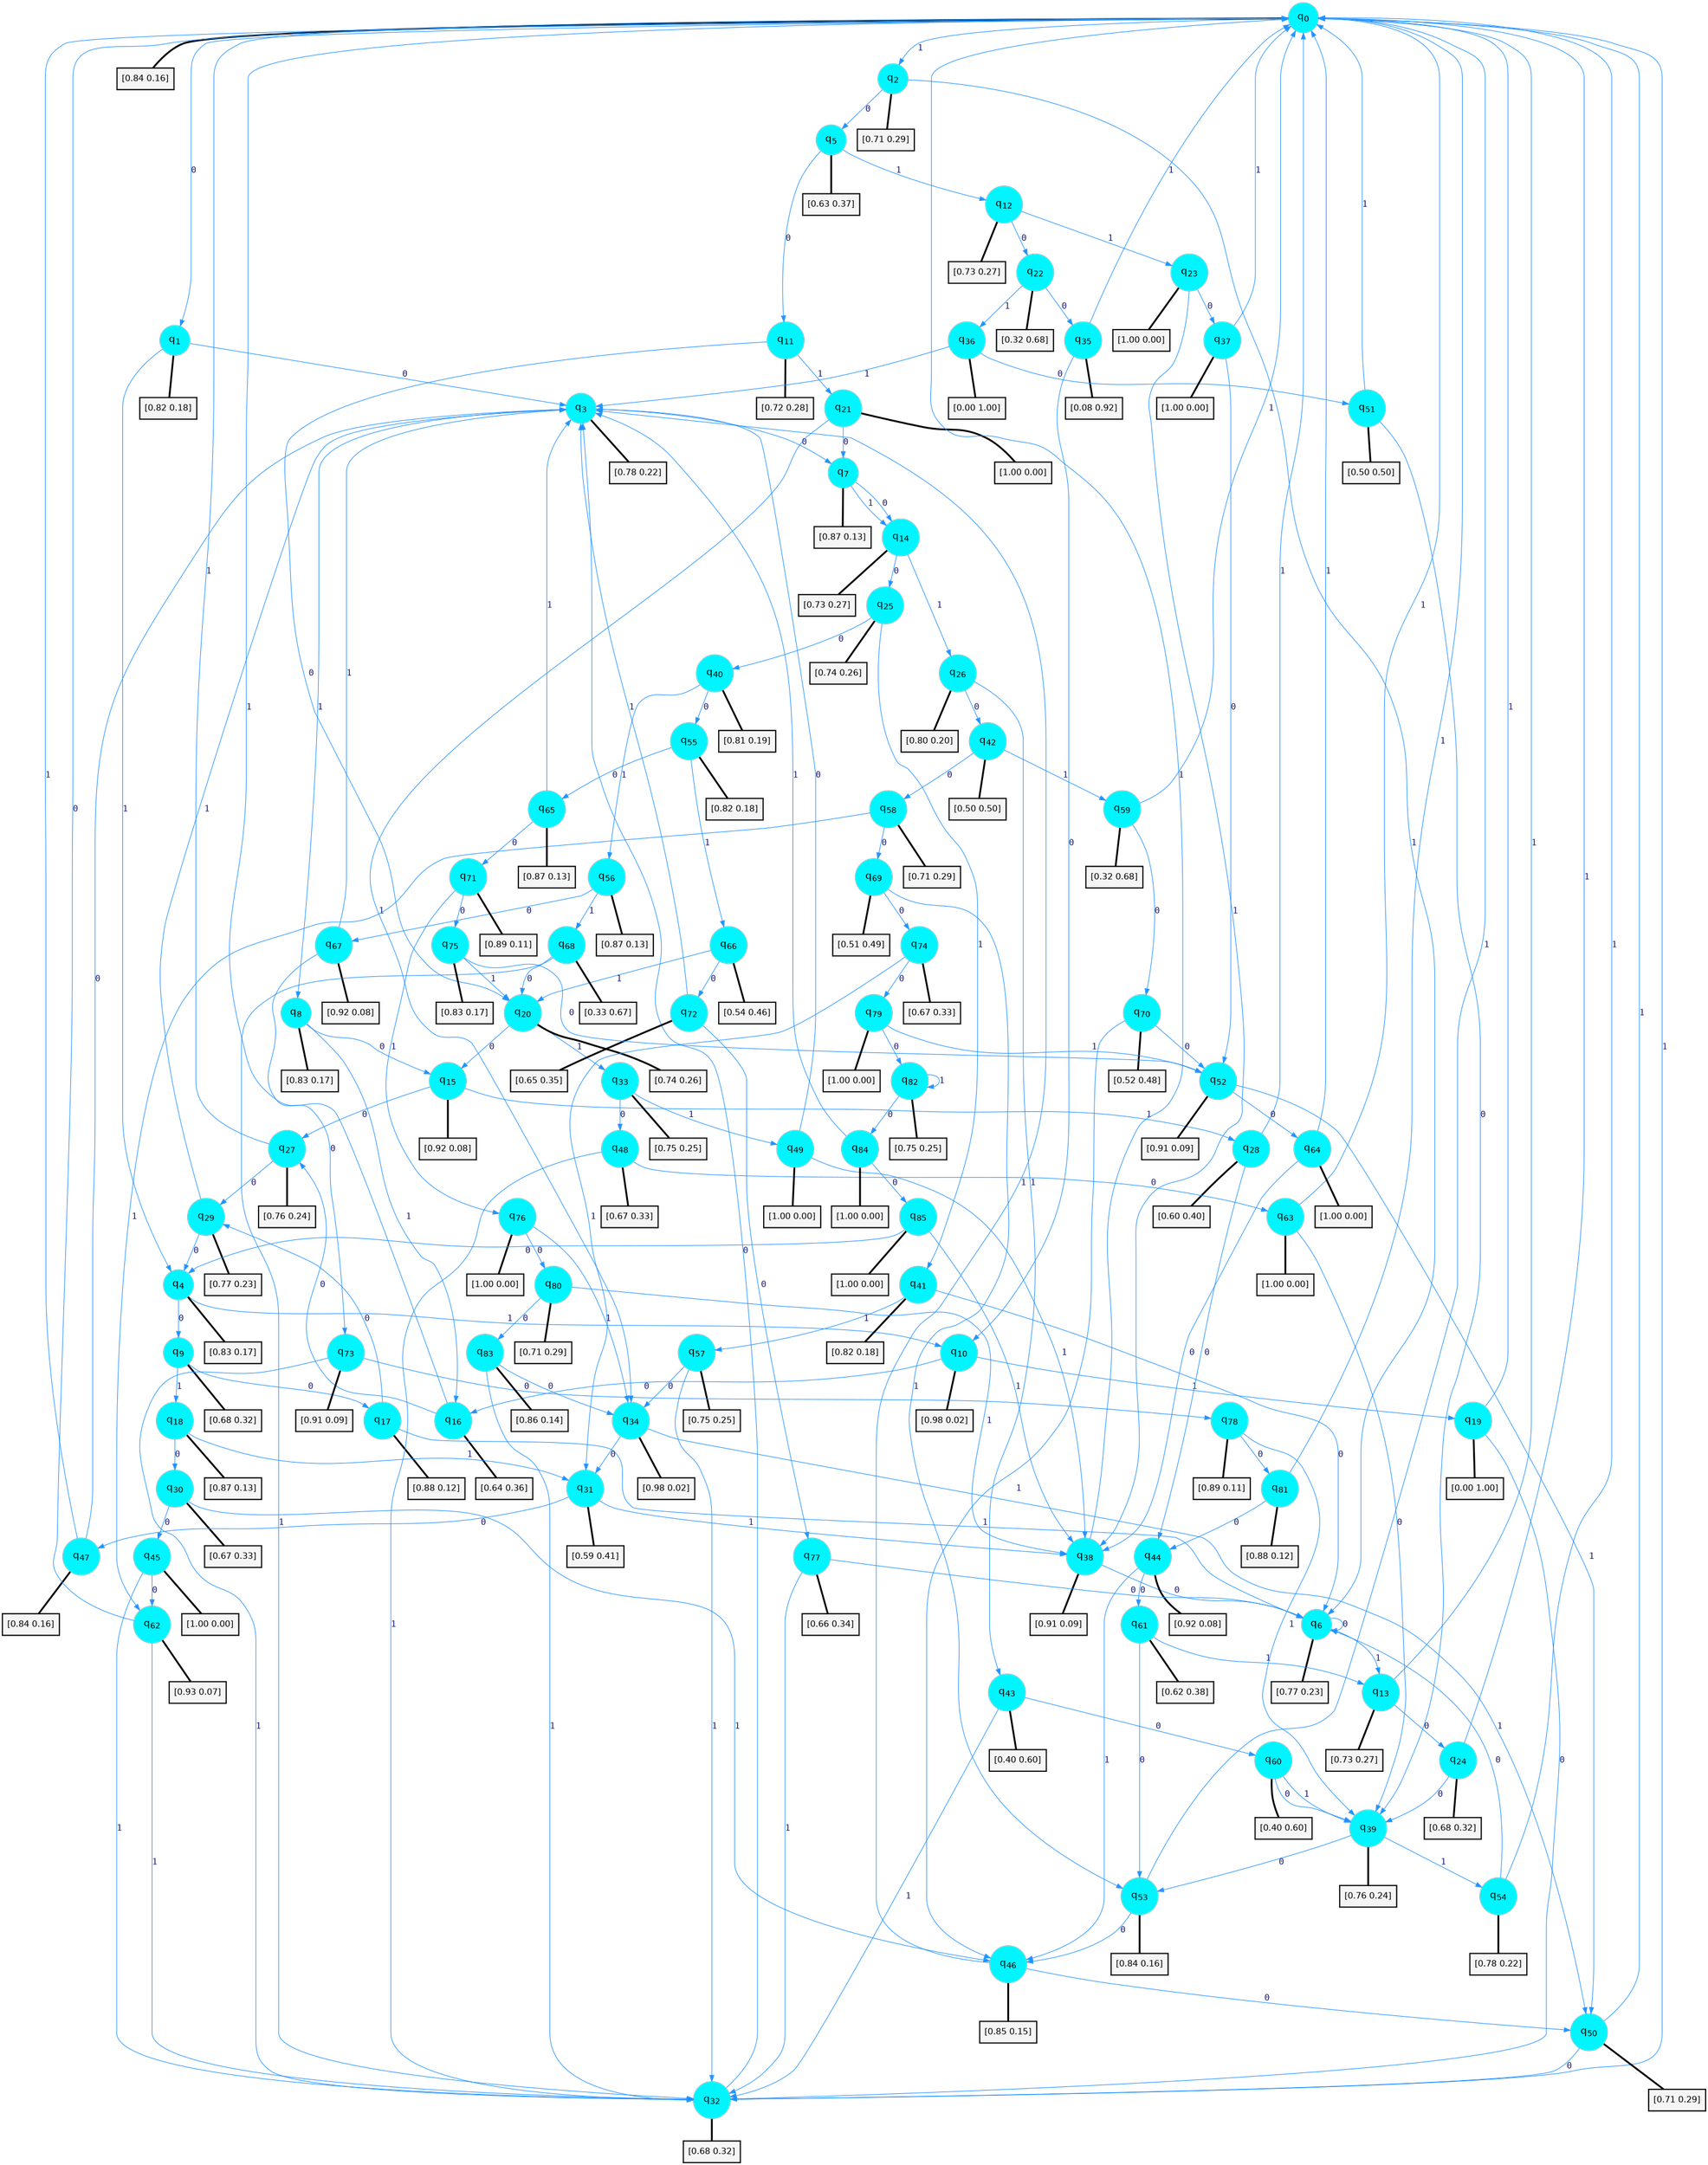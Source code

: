 digraph G {
graph [
bgcolor=transparent, dpi=300, rankdir=TD, size="40,25"];
node [
color=gray, fillcolor=turquoise1, fontcolor=black, fontname=Helvetica, fontsize=16, fontweight=bold, shape=circle, style=filled];
edge [
arrowsize=1, color=dodgerblue1, fontcolor=midnightblue, fontname=courier, fontweight=bold, penwidth=1, style=solid, weight=20];
0[label=<q<SUB>0</SUB>>];
1[label=<q<SUB>1</SUB>>];
2[label=<q<SUB>2</SUB>>];
3[label=<q<SUB>3</SUB>>];
4[label=<q<SUB>4</SUB>>];
5[label=<q<SUB>5</SUB>>];
6[label=<q<SUB>6</SUB>>];
7[label=<q<SUB>7</SUB>>];
8[label=<q<SUB>8</SUB>>];
9[label=<q<SUB>9</SUB>>];
10[label=<q<SUB>10</SUB>>];
11[label=<q<SUB>11</SUB>>];
12[label=<q<SUB>12</SUB>>];
13[label=<q<SUB>13</SUB>>];
14[label=<q<SUB>14</SUB>>];
15[label=<q<SUB>15</SUB>>];
16[label=<q<SUB>16</SUB>>];
17[label=<q<SUB>17</SUB>>];
18[label=<q<SUB>18</SUB>>];
19[label=<q<SUB>19</SUB>>];
20[label=<q<SUB>20</SUB>>];
21[label=<q<SUB>21</SUB>>];
22[label=<q<SUB>22</SUB>>];
23[label=<q<SUB>23</SUB>>];
24[label=<q<SUB>24</SUB>>];
25[label=<q<SUB>25</SUB>>];
26[label=<q<SUB>26</SUB>>];
27[label=<q<SUB>27</SUB>>];
28[label=<q<SUB>28</SUB>>];
29[label=<q<SUB>29</SUB>>];
30[label=<q<SUB>30</SUB>>];
31[label=<q<SUB>31</SUB>>];
32[label=<q<SUB>32</SUB>>];
33[label=<q<SUB>33</SUB>>];
34[label=<q<SUB>34</SUB>>];
35[label=<q<SUB>35</SUB>>];
36[label=<q<SUB>36</SUB>>];
37[label=<q<SUB>37</SUB>>];
38[label=<q<SUB>38</SUB>>];
39[label=<q<SUB>39</SUB>>];
40[label=<q<SUB>40</SUB>>];
41[label=<q<SUB>41</SUB>>];
42[label=<q<SUB>42</SUB>>];
43[label=<q<SUB>43</SUB>>];
44[label=<q<SUB>44</SUB>>];
45[label=<q<SUB>45</SUB>>];
46[label=<q<SUB>46</SUB>>];
47[label=<q<SUB>47</SUB>>];
48[label=<q<SUB>48</SUB>>];
49[label=<q<SUB>49</SUB>>];
50[label=<q<SUB>50</SUB>>];
51[label=<q<SUB>51</SUB>>];
52[label=<q<SUB>52</SUB>>];
53[label=<q<SUB>53</SUB>>];
54[label=<q<SUB>54</SUB>>];
55[label=<q<SUB>55</SUB>>];
56[label=<q<SUB>56</SUB>>];
57[label=<q<SUB>57</SUB>>];
58[label=<q<SUB>58</SUB>>];
59[label=<q<SUB>59</SUB>>];
60[label=<q<SUB>60</SUB>>];
61[label=<q<SUB>61</SUB>>];
62[label=<q<SUB>62</SUB>>];
63[label=<q<SUB>63</SUB>>];
64[label=<q<SUB>64</SUB>>];
65[label=<q<SUB>65</SUB>>];
66[label=<q<SUB>66</SUB>>];
67[label=<q<SUB>67</SUB>>];
68[label=<q<SUB>68</SUB>>];
69[label=<q<SUB>69</SUB>>];
70[label=<q<SUB>70</SUB>>];
71[label=<q<SUB>71</SUB>>];
72[label=<q<SUB>72</SUB>>];
73[label=<q<SUB>73</SUB>>];
74[label=<q<SUB>74</SUB>>];
75[label=<q<SUB>75</SUB>>];
76[label=<q<SUB>76</SUB>>];
77[label=<q<SUB>77</SUB>>];
78[label=<q<SUB>78</SUB>>];
79[label=<q<SUB>79</SUB>>];
80[label=<q<SUB>80</SUB>>];
81[label=<q<SUB>81</SUB>>];
82[label=<q<SUB>82</SUB>>];
83[label=<q<SUB>83</SUB>>];
84[label=<q<SUB>84</SUB>>];
85[label=<q<SUB>85</SUB>>];
86[label="[0.84 0.16]", shape=box,fontcolor=black, fontname=Helvetica, fontsize=14, penwidth=2, fillcolor=whitesmoke,color=black];
87[label="[0.82 0.18]", shape=box,fontcolor=black, fontname=Helvetica, fontsize=14, penwidth=2, fillcolor=whitesmoke,color=black];
88[label="[0.71 0.29]", shape=box,fontcolor=black, fontname=Helvetica, fontsize=14, penwidth=2, fillcolor=whitesmoke,color=black];
89[label="[0.78 0.22]", shape=box,fontcolor=black, fontname=Helvetica, fontsize=14, penwidth=2, fillcolor=whitesmoke,color=black];
90[label="[0.83 0.17]", shape=box,fontcolor=black, fontname=Helvetica, fontsize=14, penwidth=2, fillcolor=whitesmoke,color=black];
91[label="[0.63 0.37]", shape=box,fontcolor=black, fontname=Helvetica, fontsize=14, penwidth=2, fillcolor=whitesmoke,color=black];
92[label="[0.77 0.23]", shape=box,fontcolor=black, fontname=Helvetica, fontsize=14, penwidth=2, fillcolor=whitesmoke,color=black];
93[label="[0.87 0.13]", shape=box,fontcolor=black, fontname=Helvetica, fontsize=14, penwidth=2, fillcolor=whitesmoke,color=black];
94[label="[0.83 0.17]", shape=box,fontcolor=black, fontname=Helvetica, fontsize=14, penwidth=2, fillcolor=whitesmoke,color=black];
95[label="[0.68 0.32]", shape=box,fontcolor=black, fontname=Helvetica, fontsize=14, penwidth=2, fillcolor=whitesmoke,color=black];
96[label="[0.98 0.02]", shape=box,fontcolor=black, fontname=Helvetica, fontsize=14, penwidth=2, fillcolor=whitesmoke,color=black];
97[label="[0.72 0.28]", shape=box,fontcolor=black, fontname=Helvetica, fontsize=14, penwidth=2, fillcolor=whitesmoke,color=black];
98[label="[0.73 0.27]", shape=box,fontcolor=black, fontname=Helvetica, fontsize=14, penwidth=2, fillcolor=whitesmoke,color=black];
99[label="[0.73 0.27]", shape=box,fontcolor=black, fontname=Helvetica, fontsize=14, penwidth=2, fillcolor=whitesmoke,color=black];
100[label="[0.73 0.27]", shape=box,fontcolor=black, fontname=Helvetica, fontsize=14, penwidth=2, fillcolor=whitesmoke,color=black];
101[label="[0.92 0.08]", shape=box,fontcolor=black, fontname=Helvetica, fontsize=14, penwidth=2, fillcolor=whitesmoke,color=black];
102[label="[0.64 0.36]", shape=box,fontcolor=black, fontname=Helvetica, fontsize=14, penwidth=2, fillcolor=whitesmoke,color=black];
103[label="[0.88 0.12]", shape=box,fontcolor=black, fontname=Helvetica, fontsize=14, penwidth=2, fillcolor=whitesmoke,color=black];
104[label="[0.87 0.13]", shape=box,fontcolor=black, fontname=Helvetica, fontsize=14, penwidth=2, fillcolor=whitesmoke,color=black];
105[label="[0.00 1.00]", shape=box,fontcolor=black, fontname=Helvetica, fontsize=14, penwidth=2, fillcolor=whitesmoke,color=black];
106[label="[0.74 0.26]", shape=box,fontcolor=black, fontname=Helvetica, fontsize=14, penwidth=2, fillcolor=whitesmoke,color=black];
107[label="[1.00 0.00]", shape=box,fontcolor=black, fontname=Helvetica, fontsize=14, penwidth=2, fillcolor=whitesmoke,color=black];
108[label="[0.32 0.68]", shape=box,fontcolor=black, fontname=Helvetica, fontsize=14, penwidth=2, fillcolor=whitesmoke,color=black];
109[label="[1.00 0.00]", shape=box,fontcolor=black, fontname=Helvetica, fontsize=14, penwidth=2, fillcolor=whitesmoke,color=black];
110[label="[0.68 0.32]", shape=box,fontcolor=black, fontname=Helvetica, fontsize=14, penwidth=2, fillcolor=whitesmoke,color=black];
111[label="[0.74 0.26]", shape=box,fontcolor=black, fontname=Helvetica, fontsize=14, penwidth=2, fillcolor=whitesmoke,color=black];
112[label="[0.80 0.20]", shape=box,fontcolor=black, fontname=Helvetica, fontsize=14, penwidth=2, fillcolor=whitesmoke,color=black];
113[label="[0.76 0.24]", shape=box,fontcolor=black, fontname=Helvetica, fontsize=14, penwidth=2, fillcolor=whitesmoke,color=black];
114[label="[0.60 0.40]", shape=box,fontcolor=black, fontname=Helvetica, fontsize=14, penwidth=2, fillcolor=whitesmoke,color=black];
115[label="[0.77 0.23]", shape=box,fontcolor=black, fontname=Helvetica, fontsize=14, penwidth=2, fillcolor=whitesmoke,color=black];
116[label="[0.67 0.33]", shape=box,fontcolor=black, fontname=Helvetica, fontsize=14, penwidth=2, fillcolor=whitesmoke,color=black];
117[label="[0.59 0.41]", shape=box,fontcolor=black, fontname=Helvetica, fontsize=14, penwidth=2, fillcolor=whitesmoke,color=black];
118[label="[0.68 0.32]", shape=box,fontcolor=black, fontname=Helvetica, fontsize=14, penwidth=2, fillcolor=whitesmoke,color=black];
119[label="[0.75 0.25]", shape=box,fontcolor=black, fontname=Helvetica, fontsize=14, penwidth=2, fillcolor=whitesmoke,color=black];
120[label="[0.98 0.02]", shape=box,fontcolor=black, fontname=Helvetica, fontsize=14, penwidth=2, fillcolor=whitesmoke,color=black];
121[label="[0.08 0.92]", shape=box,fontcolor=black, fontname=Helvetica, fontsize=14, penwidth=2, fillcolor=whitesmoke,color=black];
122[label="[0.00 1.00]", shape=box,fontcolor=black, fontname=Helvetica, fontsize=14, penwidth=2, fillcolor=whitesmoke,color=black];
123[label="[1.00 0.00]", shape=box,fontcolor=black, fontname=Helvetica, fontsize=14, penwidth=2, fillcolor=whitesmoke,color=black];
124[label="[0.91 0.09]", shape=box,fontcolor=black, fontname=Helvetica, fontsize=14, penwidth=2, fillcolor=whitesmoke,color=black];
125[label="[0.76 0.24]", shape=box,fontcolor=black, fontname=Helvetica, fontsize=14, penwidth=2, fillcolor=whitesmoke,color=black];
126[label="[0.81 0.19]", shape=box,fontcolor=black, fontname=Helvetica, fontsize=14, penwidth=2, fillcolor=whitesmoke,color=black];
127[label="[0.82 0.18]", shape=box,fontcolor=black, fontname=Helvetica, fontsize=14, penwidth=2, fillcolor=whitesmoke,color=black];
128[label="[0.50 0.50]", shape=box,fontcolor=black, fontname=Helvetica, fontsize=14, penwidth=2, fillcolor=whitesmoke,color=black];
129[label="[0.40 0.60]", shape=box,fontcolor=black, fontname=Helvetica, fontsize=14, penwidth=2, fillcolor=whitesmoke,color=black];
130[label="[0.92 0.08]", shape=box,fontcolor=black, fontname=Helvetica, fontsize=14, penwidth=2, fillcolor=whitesmoke,color=black];
131[label="[1.00 0.00]", shape=box,fontcolor=black, fontname=Helvetica, fontsize=14, penwidth=2, fillcolor=whitesmoke,color=black];
132[label="[0.85 0.15]", shape=box,fontcolor=black, fontname=Helvetica, fontsize=14, penwidth=2, fillcolor=whitesmoke,color=black];
133[label="[0.84 0.16]", shape=box,fontcolor=black, fontname=Helvetica, fontsize=14, penwidth=2, fillcolor=whitesmoke,color=black];
134[label="[0.67 0.33]", shape=box,fontcolor=black, fontname=Helvetica, fontsize=14, penwidth=2, fillcolor=whitesmoke,color=black];
135[label="[1.00 0.00]", shape=box,fontcolor=black, fontname=Helvetica, fontsize=14, penwidth=2, fillcolor=whitesmoke,color=black];
136[label="[0.71 0.29]", shape=box,fontcolor=black, fontname=Helvetica, fontsize=14, penwidth=2, fillcolor=whitesmoke,color=black];
137[label="[0.50 0.50]", shape=box,fontcolor=black, fontname=Helvetica, fontsize=14, penwidth=2, fillcolor=whitesmoke,color=black];
138[label="[0.91 0.09]", shape=box,fontcolor=black, fontname=Helvetica, fontsize=14, penwidth=2, fillcolor=whitesmoke,color=black];
139[label="[0.84 0.16]", shape=box,fontcolor=black, fontname=Helvetica, fontsize=14, penwidth=2, fillcolor=whitesmoke,color=black];
140[label="[0.78 0.22]", shape=box,fontcolor=black, fontname=Helvetica, fontsize=14, penwidth=2, fillcolor=whitesmoke,color=black];
141[label="[0.82 0.18]", shape=box,fontcolor=black, fontname=Helvetica, fontsize=14, penwidth=2, fillcolor=whitesmoke,color=black];
142[label="[0.87 0.13]", shape=box,fontcolor=black, fontname=Helvetica, fontsize=14, penwidth=2, fillcolor=whitesmoke,color=black];
143[label="[0.75 0.25]", shape=box,fontcolor=black, fontname=Helvetica, fontsize=14, penwidth=2, fillcolor=whitesmoke,color=black];
144[label="[0.71 0.29]", shape=box,fontcolor=black, fontname=Helvetica, fontsize=14, penwidth=2, fillcolor=whitesmoke,color=black];
145[label="[0.32 0.68]", shape=box,fontcolor=black, fontname=Helvetica, fontsize=14, penwidth=2, fillcolor=whitesmoke,color=black];
146[label="[0.40 0.60]", shape=box,fontcolor=black, fontname=Helvetica, fontsize=14, penwidth=2, fillcolor=whitesmoke,color=black];
147[label="[0.62 0.38]", shape=box,fontcolor=black, fontname=Helvetica, fontsize=14, penwidth=2, fillcolor=whitesmoke,color=black];
148[label="[0.93 0.07]", shape=box,fontcolor=black, fontname=Helvetica, fontsize=14, penwidth=2, fillcolor=whitesmoke,color=black];
149[label="[1.00 0.00]", shape=box,fontcolor=black, fontname=Helvetica, fontsize=14, penwidth=2, fillcolor=whitesmoke,color=black];
150[label="[1.00 0.00]", shape=box,fontcolor=black, fontname=Helvetica, fontsize=14, penwidth=2, fillcolor=whitesmoke,color=black];
151[label="[0.87 0.13]", shape=box,fontcolor=black, fontname=Helvetica, fontsize=14, penwidth=2, fillcolor=whitesmoke,color=black];
152[label="[0.54 0.46]", shape=box,fontcolor=black, fontname=Helvetica, fontsize=14, penwidth=2, fillcolor=whitesmoke,color=black];
153[label="[0.92 0.08]", shape=box,fontcolor=black, fontname=Helvetica, fontsize=14, penwidth=2, fillcolor=whitesmoke,color=black];
154[label="[0.33 0.67]", shape=box,fontcolor=black, fontname=Helvetica, fontsize=14, penwidth=2, fillcolor=whitesmoke,color=black];
155[label="[0.51 0.49]", shape=box,fontcolor=black, fontname=Helvetica, fontsize=14, penwidth=2, fillcolor=whitesmoke,color=black];
156[label="[0.52 0.48]", shape=box,fontcolor=black, fontname=Helvetica, fontsize=14, penwidth=2, fillcolor=whitesmoke,color=black];
157[label="[0.89 0.11]", shape=box,fontcolor=black, fontname=Helvetica, fontsize=14, penwidth=2, fillcolor=whitesmoke,color=black];
158[label="[0.65 0.35]", shape=box,fontcolor=black, fontname=Helvetica, fontsize=14, penwidth=2, fillcolor=whitesmoke,color=black];
159[label="[0.91 0.09]", shape=box,fontcolor=black, fontname=Helvetica, fontsize=14, penwidth=2, fillcolor=whitesmoke,color=black];
160[label="[0.67 0.33]", shape=box,fontcolor=black, fontname=Helvetica, fontsize=14, penwidth=2, fillcolor=whitesmoke,color=black];
161[label="[0.83 0.17]", shape=box,fontcolor=black, fontname=Helvetica, fontsize=14, penwidth=2, fillcolor=whitesmoke,color=black];
162[label="[1.00 0.00]", shape=box,fontcolor=black, fontname=Helvetica, fontsize=14, penwidth=2, fillcolor=whitesmoke,color=black];
163[label="[0.66 0.34]", shape=box,fontcolor=black, fontname=Helvetica, fontsize=14, penwidth=2, fillcolor=whitesmoke,color=black];
164[label="[0.89 0.11]", shape=box,fontcolor=black, fontname=Helvetica, fontsize=14, penwidth=2, fillcolor=whitesmoke,color=black];
165[label="[1.00 0.00]", shape=box,fontcolor=black, fontname=Helvetica, fontsize=14, penwidth=2, fillcolor=whitesmoke,color=black];
166[label="[0.71 0.29]", shape=box,fontcolor=black, fontname=Helvetica, fontsize=14, penwidth=2, fillcolor=whitesmoke,color=black];
167[label="[0.88 0.12]", shape=box,fontcolor=black, fontname=Helvetica, fontsize=14, penwidth=2, fillcolor=whitesmoke,color=black];
168[label="[0.75 0.25]", shape=box,fontcolor=black, fontname=Helvetica, fontsize=14, penwidth=2, fillcolor=whitesmoke,color=black];
169[label="[0.86 0.14]", shape=box,fontcolor=black, fontname=Helvetica, fontsize=14, penwidth=2, fillcolor=whitesmoke,color=black];
170[label="[1.00 0.00]", shape=box,fontcolor=black, fontname=Helvetica, fontsize=14, penwidth=2, fillcolor=whitesmoke,color=black];
171[label="[1.00 0.00]", shape=box,fontcolor=black, fontname=Helvetica, fontsize=14, penwidth=2, fillcolor=whitesmoke,color=black];
0->1 [label=0];
0->2 [label=1];
0->86 [arrowhead=none, penwidth=3,color=black];
1->3 [label=0];
1->4 [label=1];
1->87 [arrowhead=none, penwidth=3,color=black];
2->5 [label=0];
2->6 [label=1];
2->88 [arrowhead=none, penwidth=3,color=black];
3->7 [label=0];
3->8 [label=1];
3->89 [arrowhead=none, penwidth=3,color=black];
4->9 [label=0];
4->10 [label=1];
4->90 [arrowhead=none, penwidth=3,color=black];
5->11 [label=0];
5->12 [label=1];
5->91 [arrowhead=none, penwidth=3,color=black];
6->6 [label=0];
6->13 [label=1];
6->92 [arrowhead=none, penwidth=3,color=black];
7->14 [label=0];
7->14 [label=1];
7->93 [arrowhead=none, penwidth=3,color=black];
8->15 [label=0];
8->16 [label=1];
8->94 [arrowhead=none, penwidth=3,color=black];
9->17 [label=0];
9->18 [label=1];
9->95 [arrowhead=none, penwidth=3,color=black];
10->16 [label=0];
10->19 [label=1];
10->96 [arrowhead=none, penwidth=3,color=black];
11->20 [label=0];
11->21 [label=1];
11->97 [arrowhead=none, penwidth=3,color=black];
12->22 [label=0];
12->23 [label=1];
12->98 [arrowhead=none, penwidth=3,color=black];
13->24 [label=0];
13->0 [label=1];
13->99 [arrowhead=none, penwidth=3,color=black];
14->25 [label=0];
14->26 [label=1];
14->100 [arrowhead=none, penwidth=3,color=black];
15->27 [label=0];
15->28 [label=1];
15->101 [arrowhead=none, penwidth=3,color=black];
16->27 [label=0];
16->0 [label=1];
16->102 [arrowhead=none, penwidth=3,color=black];
17->29 [label=0];
17->6 [label=1];
17->103 [arrowhead=none, penwidth=3,color=black];
18->30 [label=0];
18->31 [label=1];
18->104 [arrowhead=none, penwidth=3,color=black];
19->32 [label=0];
19->0 [label=1];
19->105 [arrowhead=none, penwidth=3,color=black];
20->15 [label=0];
20->33 [label=1];
20->106 [arrowhead=none, penwidth=3,color=black];
21->7 [label=0];
21->34 [label=1];
21->107 [arrowhead=none, penwidth=3,color=black];
22->35 [label=0];
22->36 [label=1];
22->108 [arrowhead=none, penwidth=3,color=black];
23->37 [label=0];
23->38 [label=1];
23->109 [arrowhead=none, penwidth=3,color=black];
24->39 [label=0];
24->0 [label=1];
24->110 [arrowhead=none, penwidth=3,color=black];
25->40 [label=0];
25->41 [label=1];
25->111 [arrowhead=none, penwidth=3,color=black];
26->42 [label=0];
26->43 [label=1];
26->112 [arrowhead=none, penwidth=3,color=black];
27->29 [label=0];
27->0 [label=1];
27->113 [arrowhead=none, penwidth=3,color=black];
28->44 [label=0];
28->0 [label=1];
28->114 [arrowhead=none, penwidth=3,color=black];
29->4 [label=0];
29->3 [label=1];
29->115 [arrowhead=none, penwidth=3,color=black];
30->45 [label=0];
30->46 [label=1];
30->116 [arrowhead=none, penwidth=3,color=black];
31->47 [label=0];
31->38 [label=1];
31->117 [arrowhead=none, penwidth=3,color=black];
32->3 [label=0];
32->0 [label=1];
32->118 [arrowhead=none, penwidth=3,color=black];
33->48 [label=0];
33->49 [label=1];
33->119 [arrowhead=none, penwidth=3,color=black];
34->31 [label=0];
34->50 [label=1];
34->120 [arrowhead=none, penwidth=3,color=black];
35->10 [label=0];
35->0 [label=1];
35->121 [arrowhead=none, penwidth=3,color=black];
36->51 [label=0];
36->3 [label=1];
36->122 [arrowhead=none, penwidth=3,color=black];
37->52 [label=0];
37->0 [label=1];
37->123 [arrowhead=none, penwidth=3,color=black];
38->6 [label=0];
38->0 [label=1];
38->124 [arrowhead=none, penwidth=3,color=black];
39->53 [label=0];
39->54 [label=1];
39->125 [arrowhead=none, penwidth=3,color=black];
40->55 [label=0];
40->56 [label=1];
40->126 [arrowhead=none, penwidth=3,color=black];
41->6 [label=0];
41->57 [label=1];
41->127 [arrowhead=none, penwidth=3,color=black];
42->58 [label=0];
42->59 [label=1];
42->128 [arrowhead=none, penwidth=3,color=black];
43->60 [label=0];
43->32 [label=1];
43->129 [arrowhead=none, penwidth=3,color=black];
44->61 [label=0];
44->46 [label=1];
44->130 [arrowhead=none, penwidth=3,color=black];
45->62 [label=0];
45->32 [label=1];
45->131 [arrowhead=none, penwidth=3,color=black];
46->50 [label=0];
46->3 [label=1];
46->132 [arrowhead=none, penwidth=3,color=black];
47->3 [label=0];
47->0 [label=1];
47->133 [arrowhead=none, penwidth=3,color=black];
48->63 [label=0];
48->32 [label=1];
48->134 [arrowhead=none, penwidth=3,color=black];
49->3 [label=0];
49->38 [label=1];
49->135 [arrowhead=none, penwidth=3,color=black];
50->32 [label=0];
50->0 [label=1];
50->136 [arrowhead=none, penwidth=3,color=black];
51->39 [label=0];
51->0 [label=1];
51->137 [arrowhead=none, penwidth=3,color=black];
52->64 [label=0];
52->50 [label=1];
52->138 [arrowhead=none, penwidth=3,color=black];
53->46 [label=0];
53->0 [label=1];
53->139 [arrowhead=none, penwidth=3,color=black];
54->6 [label=0];
54->0 [label=1];
54->140 [arrowhead=none, penwidth=3,color=black];
55->65 [label=0];
55->66 [label=1];
55->141 [arrowhead=none, penwidth=3,color=black];
56->67 [label=0];
56->68 [label=1];
56->142 [arrowhead=none, penwidth=3,color=black];
57->34 [label=0];
57->32 [label=1];
57->143 [arrowhead=none, penwidth=3,color=black];
58->69 [label=0];
58->62 [label=1];
58->144 [arrowhead=none, penwidth=3,color=black];
59->70 [label=0];
59->0 [label=1];
59->145 [arrowhead=none, penwidth=3,color=black];
60->39 [label=0];
60->39 [label=1];
60->146 [arrowhead=none, penwidth=3,color=black];
61->53 [label=0];
61->13 [label=1];
61->147 [arrowhead=none, penwidth=3,color=black];
62->0 [label=0];
62->32 [label=1];
62->148 [arrowhead=none, penwidth=3,color=black];
63->39 [label=0];
63->0 [label=1];
63->149 [arrowhead=none, penwidth=3,color=black];
64->38 [label=0];
64->0 [label=1];
64->150 [arrowhead=none, penwidth=3,color=black];
65->71 [label=0];
65->3 [label=1];
65->151 [arrowhead=none, penwidth=3,color=black];
66->72 [label=0];
66->20 [label=1];
66->152 [arrowhead=none, penwidth=3,color=black];
67->73 [label=0];
67->3 [label=1];
67->153 [arrowhead=none, penwidth=3,color=black];
68->20 [label=0];
68->32 [label=1];
68->154 [arrowhead=none, penwidth=3,color=black];
69->74 [label=0];
69->53 [label=1];
69->155 [arrowhead=none, penwidth=3,color=black];
70->52 [label=0];
70->46 [label=1];
70->156 [arrowhead=none, penwidth=3,color=black];
71->75 [label=0];
71->76 [label=1];
71->157 [arrowhead=none, penwidth=3,color=black];
72->77 [label=0];
72->3 [label=1];
72->158 [arrowhead=none, penwidth=3,color=black];
73->78 [label=0];
73->32 [label=1];
73->159 [arrowhead=none, penwidth=3,color=black];
74->79 [label=0];
74->31 [label=1];
74->160 [arrowhead=none, penwidth=3,color=black];
75->52 [label=0];
75->20 [label=1];
75->161 [arrowhead=none, penwidth=3,color=black];
76->80 [label=0];
76->34 [label=1];
76->162 [arrowhead=none, penwidth=3,color=black];
77->6 [label=0];
77->32 [label=1];
77->163 [arrowhead=none, penwidth=3,color=black];
78->81 [label=0];
78->39 [label=1];
78->164 [arrowhead=none, penwidth=3,color=black];
79->82 [label=0];
79->52 [label=1];
79->165 [arrowhead=none, penwidth=3,color=black];
80->83 [label=0];
80->38 [label=1];
80->166 [arrowhead=none, penwidth=3,color=black];
81->44 [label=0];
81->0 [label=1];
81->167 [arrowhead=none, penwidth=3,color=black];
82->84 [label=0];
82->82 [label=1];
82->168 [arrowhead=none, penwidth=3,color=black];
83->34 [label=0];
83->32 [label=1];
83->169 [arrowhead=none, penwidth=3,color=black];
84->85 [label=0];
84->3 [label=1];
84->170 [arrowhead=none, penwidth=3,color=black];
85->4 [label=0];
85->38 [label=1];
85->171 [arrowhead=none, penwidth=3,color=black];
}
